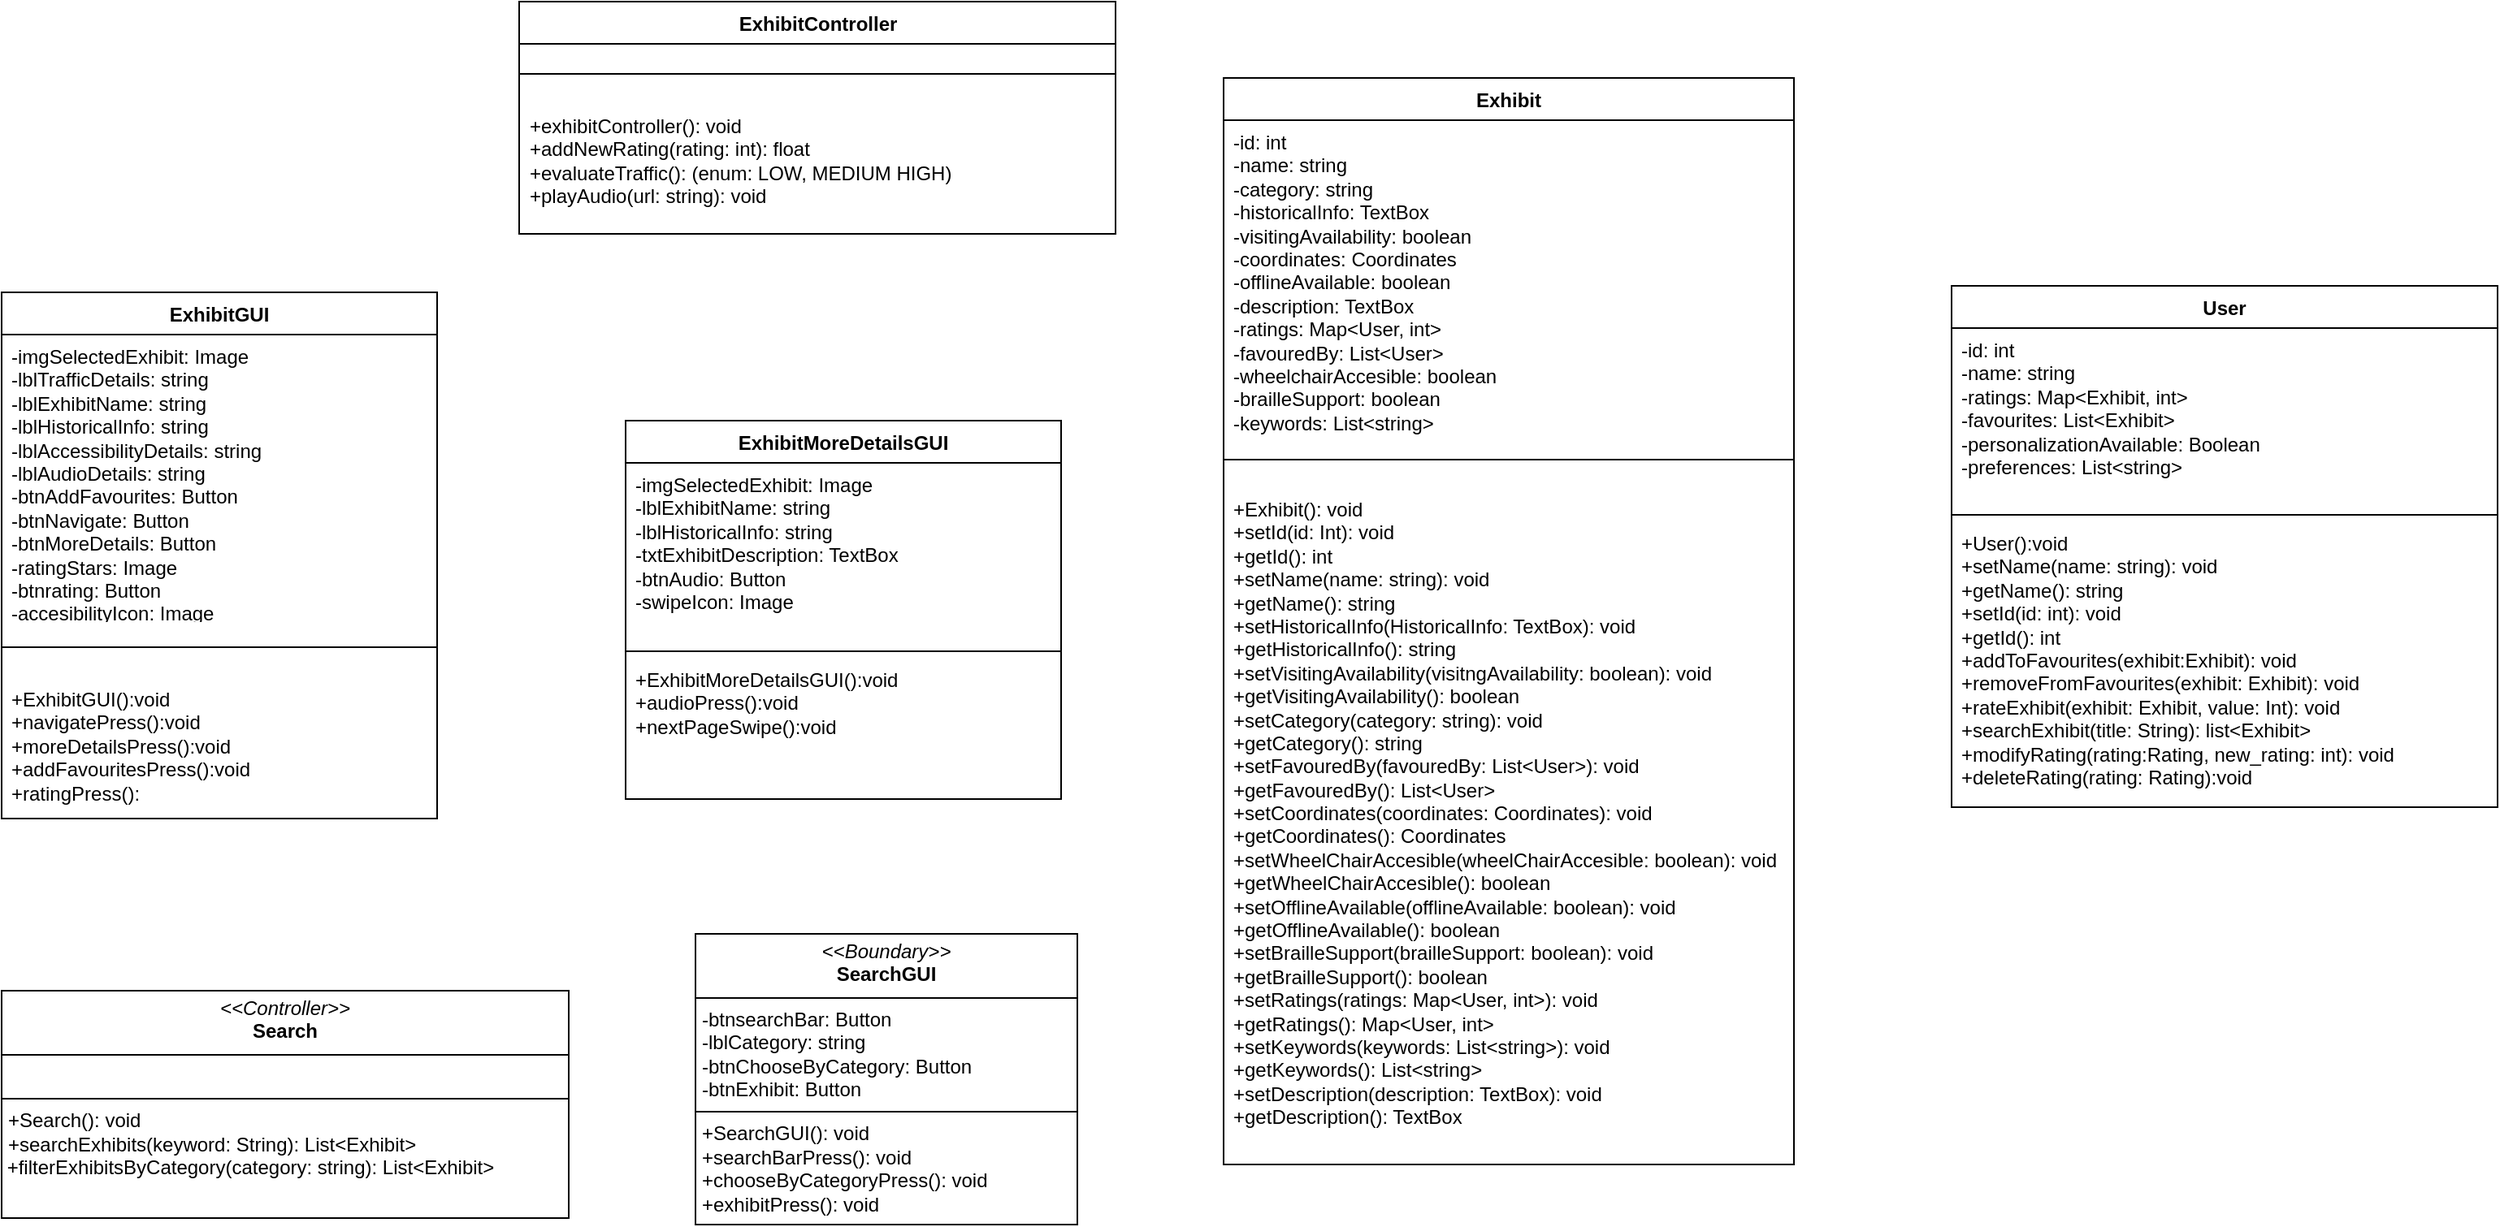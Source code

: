 <mxfile version="26.2.14">
  <diagram name="Page-1" id="QIEHQ9P4s2FlTNxUHukT">
    <mxGraphModel dx="2081" dy="929" grid="0" gridSize="10" guides="1" tooltips="1" connect="1" arrows="1" fold="1" page="1" pageScale="1" pageWidth="827" pageHeight="1169" math="0" shadow="0">
      <root>
        <mxCell id="0" />
        <mxCell id="1" parent="0" />
        <mxCell id="FWAWrkWRwMSGX0GFrVUf-1" value="Exhibit" style="swimlane;fontStyle=1;align=center;verticalAlign=top;childLayout=stackLayout;horizontal=1;startSize=26;horizontalStack=0;resizeParent=1;resizeParentMax=0;resizeLast=0;collapsible=1;marginBottom=0;whiteSpace=wrap;html=1;" vertex="1" parent="1">
          <mxGeometry x="798" y="120" width="351" height="669" as="geometry" />
        </mxCell>
        <mxCell id="FWAWrkWRwMSGX0GFrVUf-2" value="-id: int&lt;br&gt;&lt;div&gt;-name: string&lt;/div&gt;&lt;div&gt;-category: string&lt;/div&gt;&lt;div&gt;-historicalInfo: TextBox&lt;/div&gt;&lt;div&gt;&lt;div&gt;-visitingAvailability: boolean&lt;/div&gt;&lt;div&gt;-coordinates: Coordinates&lt;/div&gt;&lt;div&gt;-offlineAvailable: boolean&lt;/div&gt;&lt;div&gt;-description: TextBox&lt;/div&gt;&lt;/div&gt;&lt;div&gt;&lt;span style=&quot;background-color: transparent; color: light-dark(rgb(0, 0, 0), rgb(255, 255, 255));&quot;&gt;-ratings: Map&amp;lt;User, int&amp;gt;&lt;/span&gt;&lt;/div&gt;&lt;div&gt;-favouredBy: List&amp;lt;User&amp;gt;&lt;/div&gt;&lt;div&gt;-wheelchairAccesible: boolean&lt;/div&gt;&lt;div&gt;-brailleSupport: boolean&lt;/div&gt;&lt;div&gt;-keywords: List&amp;lt;string&amp;gt;&lt;/div&gt;&lt;div&gt;&lt;br&gt;&lt;/div&gt;&lt;div&gt;&lt;br&gt;&lt;/div&gt;" style="text;strokeColor=none;fillColor=none;align=left;verticalAlign=top;spacingLeft=4;spacingRight=4;overflow=hidden;rotatable=0;points=[[0,0.5],[1,0.5]];portConstraint=eastwest;whiteSpace=wrap;html=1;" vertex="1" parent="FWAWrkWRwMSGX0GFrVUf-1">
          <mxGeometry y="26" width="351" height="192" as="geometry" />
        </mxCell>
        <mxCell id="FWAWrkWRwMSGX0GFrVUf-3" value="" style="line;strokeWidth=1;fillColor=none;align=left;verticalAlign=middle;spacingTop=-1;spacingLeft=3;spacingRight=3;rotatable=0;labelPosition=right;points=[];portConstraint=eastwest;strokeColor=inherit;" vertex="1" parent="FWAWrkWRwMSGX0GFrVUf-1">
          <mxGeometry y="218" width="351" height="34" as="geometry" />
        </mxCell>
        <mxCell id="FWAWrkWRwMSGX0GFrVUf-4" value="&lt;div&gt;+Exhibit(): void&lt;/div&gt;&lt;div&gt;+setId(id: Int): void&lt;/div&gt;&lt;div&gt;+getId(): int&lt;/div&gt;&lt;div&gt;+setName(name: string): void&lt;/div&gt;+getName(): string&lt;div&gt;&lt;div&gt;+setHistoricalInfo(HistoricalInfo: TextBox): void&lt;/div&gt;&lt;div&gt;+getHistoricalInfo(): string&lt;/div&gt;&lt;div&gt;+setVisitingAvailability(visitngAvailability: boolean): void&lt;/div&gt;&lt;div&gt;+getVisitingAvailability(): boolean&lt;/div&gt;&lt;/div&gt;&lt;div&gt;&lt;div&gt;+setCategory(category: string): void&lt;/div&gt;&lt;div&gt;+getCategory(): string&lt;/div&gt;&lt;div&gt;+setFavouredBy(favouredBy: List&amp;lt;User&amp;gt;): void&lt;/div&gt;&lt;div&gt;+getFavouredBy(): List&amp;lt;User&amp;gt;&lt;/div&gt;&lt;div&gt;+setCoordinates(coordinates: Coordinates): void&lt;/div&gt;&lt;div&gt;+getCoordinates(): Coordinates&lt;/div&gt;&lt;/div&gt;&lt;div&gt;+setWheelChairAccesible(w&lt;span style=&quot;background-color: transparent; color: light-dark(rgb(0, 0, 0), rgb(255, 255, 255));&quot;&gt;heelChairAccesible: boolean): void&lt;/span&gt;&lt;/div&gt;&lt;div&gt;&lt;span style=&quot;background-color: transparent; color: light-dark(rgb(0, 0, 0), rgb(255, 255, 255));&quot;&gt;+get&lt;/span&gt;&lt;span style=&quot;background-color: transparent; color: light-dark(rgb(0, 0, 0), rgb(255, 255, 255));&quot;&gt;WheelChairAccesible(): boolean&lt;/span&gt;&lt;/div&gt;&lt;div&gt;+setOfflineAvailable(o&lt;span style=&quot;background-color: transparent; color: light-dark(rgb(0, 0, 0), rgb(255, 255, 255));&quot;&gt;fflineAvailable: boolean): void&lt;/span&gt;&lt;/div&gt;&lt;div&gt;&lt;span style=&quot;background-color: transparent; color: light-dark(rgb(0, 0, 0), rgb(255, 255, 255));&quot;&gt;+getO&lt;/span&gt;&lt;span style=&quot;background-color: transparent; color: light-dark(rgb(0, 0, 0), rgb(255, 255, 255));&quot;&gt;fflineAvailable(): boolean&lt;/span&gt;&lt;/div&gt;&lt;div&gt;&lt;span style=&quot;background-color: transparent; color: light-dark(rgb(0, 0, 0), rgb(255, 255, 255));&quot;&gt;+setBrailleSupport(b&lt;/span&gt;&lt;span style=&quot;background-color: transparent; color: light-dark(rgb(0, 0, 0), rgb(255, 255, 255));&quot;&gt;railleSupport: boolean): void&lt;/span&gt;&lt;/div&gt;&lt;div&gt;&lt;span style=&quot;background-color: transparent; color: light-dark(rgb(0, 0, 0), rgb(255, 255, 255));&quot;&gt;+getB&lt;/span&gt;&lt;span style=&quot;background-color: transparent; color: light-dark(rgb(0, 0, 0), rgb(255, 255, 255));&quot;&gt;railleSupport(): boolean&lt;/span&gt;&lt;/div&gt;&lt;div&gt;&lt;span style=&quot;background-color: transparent; color: light-dark(rgb(0, 0, 0), rgb(255, 255, 255));&quot;&gt;+setRatings(ratings: Map&amp;lt;User, int&amp;gt;): void&lt;/span&gt;&lt;/div&gt;&lt;div&gt;&lt;span style=&quot;background-color: transparent; color: light-dark(rgb(0, 0, 0), rgb(255, 255, 255));&quot;&gt;+getRatings():&amp;nbsp;&lt;/span&gt;&lt;span style=&quot;background-color: transparent; color: light-dark(rgb(0, 0, 0), rgb(255, 255, 255));&quot;&gt;Map&amp;lt;User, int&amp;gt;&lt;/span&gt;&lt;/div&gt;&lt;div&gt;&lt;span style=&quot;background-color: transparent; color: light-dark(rgb(0, 0, 0), rgb(255, 255, 255));&quot;&gt;+setKeywords(keywords: List&amp;lt;string&amp;gt;): void&lt;/span&gt;&lt;/div&gt;&lt;div&gt;&lt;span style=&quot;background-color: transparent; color: light-dark(rgb(0, 0, 0), rgb(255, 255, 255));&quot;&gt;+getKeywords():&amp;nbsp;&lt;/span&gt;&lt;span style=&quot;background-color: transparent; color: light-dark(rgb(0, 0, 0), rgb(255, 255, 255));&quot;&gt;List&amp;lt;string&amp;gt;&lt;/span&gt;&lt;/div&gt;&lt;div&gt;&lt;span style=&quot;background-color: transparent; color: light-dark(rgb(0, 0, 0), rgb(255, 255, 255));&quot;&gt;+setDescription(description: TextBox): void&lt;/span&gt;&lt;/div&gt;&lt;div&gt;&lt;span style=&quot;background-color: transparent; color: light-dark(rgb(0, 0, 0), rgb(255, 255, 255));&quot;&gt;+getDescription(): TextBox&lt;/span&gt;&lt;/div&gt;" style="text;strokeColor=none;fillColor=none;align=left;verticalAlign=top;spacingLeft=4;spacingRight=4;overflow=hidden;rotatable=0;points=[[0,0.5],[1,0.5]];portConstraint=eastwest;whiteSpace=wrap;html=1;" vertex="1" parent="FWAWrkWRwMSGX0GFrVUf-1">
          <mxGeometry y="252" width="351" height="417" as="geometry" />
        </mxCell>
        <mxCell id="FWAWrkWRwMSGX0GFrVUf-5" value="ExhibitGUI" style="swimlane;fontStyle=1;align=center;verticalAlign=top;childLayout=stackLayout;horizontal=1;startSize=26;horizontalStack=0;resizeParent=1;resizeParentMax=0;resizeLast=0;collapsible=1;marginBottom=0;whiteSpace=wrap;html=1;" vertex="1" parent="1">
          <mxGeometry x="46" y="252" width="268" height="324" as="geometry" />
        </mxCell>
        <mxCell id="FWAWrkWRwMSGX0GFrVUf-6" value="-imgSelectedExhibit: Image&lt;div&gt;-lblTrafficDetails: string&lt;/div&gt;&lt;div&gt;-lblExhibitName: string&lt;/div&gt;&lt;div&gt;-lblHistoricalInfo: string&lt;/div&gt;&lt;div&gt;-lblAccessibilityDetails: string&lt;/div&gt;&lt;div&gt;-lblAudioDetails: string&lt;br&gt;&lt;div&gt;-btnAddFavourites: Button&lt;/div&gt;&lt;div&gt;-btnNavigate: Button&lt;/div&gt;&lt;div&gt;-btnMoreDetails: Button&lt;/div&gt;&lt;/div&gt;&lt;div&gt;-ratingStars: Image&lt;/div&gt;&lt;div&gt;-btnrating: Button&lt;/div&gt;&lt;div&gt;-accesibilityIcon: Image&lt;/div&gt;&lt;div&gt;-audioIcon: Image&lt;/div&gt;&lt;div&gt;-trafficIcon: Image&lt;/div&gt;" style="text;strokeColor=none;fillColor=none;align=left;verticalAlign=top;spacingLeft=4;spacingRight=4;overflow=hidden;rotatable=0;points=[[0,0.5],[1,0.5]];portConstraint=eastwest;whiteSpace=wrap;html=1;" vertex="1" parent="FWAWrkWRwMSGX0GFrVUf-5">
          <mxGeometry y="26" width="268" height="174" as="geometry" />
        </mxCell>
        <mxCell id="FWAWrkWRwMSGX0GFrVUf-7" value="" style="line;strokeWidth=1;fillColor=none;align=left;verticalAlign=middle;spacingTop=-1;spacingLeft=3;spacingRight=3;rotatable=0;labelPosition=right;points=[];portConstraint=eastwest;strokeColor=inherit;" vertex="1" parent="FWAWrkWRwMSGX0GFrVUf-5">
          <mxGeometry y="200" width="268" height="37" as="geometry" />
        </mxCell>
        <mxCell id="FWAWrkWRwMSGX0GFrVUf-8" value="+ExhibitGUI():void&lt;div&gt;+navigatePress():void&lt;/div&gt;&lt;div&gt;+moreDetailsPress():void&lt;/div&gt;&lt;div&gt;+addFavouritesPress():void&lt;/div&gt;&lt;div&gt;+ratingPress():&lt;/div&gt;" style="text;strokeColor=none;fillColor=none;align=left;verticalAlign=top;spacingLeft=4;spacingRight=4;overflow=hidden;rotatable=0;points=[[0,0.5],[1,0.5]];portConstraint=eastwest;whiteSpace=wrap;html=1;" vertex="1" parent="FWAWrkWRwMSGX0GFrVUf-5">
          <mxGeometry y="237" width="268" height="87" as="geometry" />
        </mxCell>
        <mxCell id="FWAWrkWRwMSGX0GFrVUf-9" value="ExhibitMoreDetailsGUI" style="swimlane;fontStyle=1;align=center;verticalAlign=top;childLayout=stackLayout;horizontal=1;startSize=26;horizontalStack=0;resizeParent=1;resizeParentMax=0;resizeLast=0;collapsible=1;marginBottom=0;whiteSpace=wrap;html=1;" vertex="1" parent="1">
          <mxGeometry x="430" y="331" width="268" height="233" as="geometry" />
        </mxCell>
        <mxCell id="FWAWrkWRwMSGX0GFrVUf-10" value="-imgSelectedExhibit: Image&lt;div&gt;-lblExhibitName: string&lt;/div&gt;&lt;div&gt;-lblHistoricalInfo: string&lt;/div&gt;&lt;div&gt;-txtExhibitDescription: TextBox&lt;/div&gt;&lt;div&gt;-btnAudio: Button&lt;/div&gt;&lt;div&gt;-swipeIcon: Image&lt;/div&gt;" style="text;strokeColor=none;fillColor=none;align=left;verticalAlign=top;spacingLeft=4;spacingRight=4;overflow=hidden;rotatable=0;points=[[0,0.5],[1,0.5]];portConstraint=eastwest;whiteSpace=wrap;html=1;" vertex="1" parent="FWAWrkWRwMSGX0GFrVUf-9">
          <mxGeometry y="26" width="268" height="112" as="geometry" />
        </mxCell>
        <mxCell id="FWAWrkWRwMSGX0GFrVUf-11" value="" style="line;strokeWidth=1;fillColor=none;align=left;verticalAlign=middle;spacingTop=-1;spacingLeft=3;spacingRight=3;rotatable=0;labelPosition=right;points=[];portConstraint=eastwest;strokeColor=inherit;" vertex="1" parent="FWAWrkWRwMSGX0GFrVUf-9">
          <mxGeometry y="138" width="268" height="8" as="geometry" />
        </mxCell>
        <mxCell id="FWAWrkWRwMSGX0GFrVUf-12" value="+ExhibitMoreDetailsGUI():void&lt;div&gt;+audioPress():void&lt;/div&gt;&lt;div&gt;+nextPageSwipe():void&lt;/div&gt;" style="text;strokeColor=none;fillColor=none;align=left;verticalAlign=top;spacingLeft=4;spacingRight=4;overflow=hidden;rotatable=0;points=[[0,0.5],[1,0.5]];portConstraint=eastwest;whiteSpace=wrap;html=1;" vertex="1" parent="FWAWrkWRwMSGX0GFrVUf-9">
          <mxGeometry y="146" width="268" height="87" as="geometry" />
        </mxCell>
        <mxCell id="FWAWrkWRwMSGX0GFrVUf-13" value="User" style="swimlane;fontStyle=1;align=center;verticalAlign=top;childLayout=stackLayout;horizontal=1;startSize=26;horizontalStack=0;resizeParent=1;resizeParentMax=0;resizeLast=0;collapsible=1;marginBottom=0;whiteSpace=wrap;html=1;" vertex="1" parent="1">
          <mxGeometry x="1246" y="248" width="336" height="321" as="geometry" />
        </mxCell>
        <mxCell id="FWAWrkWRwMSGX0GFrVUf-14" value="&lt;div&gt;-id: int&lt;/div&gt;-name: string&lt;div&gt;-ratings: Map&amp;lt;Exhibit, int&amp;gt;&lt;/div&gt;&lt;div&gt;-favourites: List&amp;lt;Exhibit&amp;gt;&lt;/div&gt;&lt;div&gt;-personalizationAvailable: Boolean&lt;/div&gt;&lt;div&gt;-preferences: List&amp;lt;string&amp;gt;&lt;/div&gt;&lt;div&gt;&lt;br&gt;&lt;/div&gt;&lt;div&gt;&lt;br&gt;&lt;/div&gt;" style="text;strokeColor=none;fillColor=none;align=left;verticalAlign=top;spacingLeft=4;spacingRight=4;overflow=hidden;rotatable=0;points=[[0,0.5],[1,0.5]];portConstraint=eastwest;whiteSpace=wrap;html=1;" vertex="1" parent="FWAWrkWRwMSGX0GFrVUf-13">
          <mxGeometry y="26" width="336" height="111" as="geometry" />
        </mxCell>
        <mxCell id="FWAWrkWRwMSGX0GFrVUf-15" value="" style="line;strokeWidth=1;fillColor=none;align=left;verticalAlign=middle;spacingTop=-1;spacingLeft=3;spacingRight=3;rotatable=0;labelPosition=right;points=[];portConstraint=eastwest;strokeColor=inherit;" vertex="1" parent="FWAWrkWRwMSGX0GFrVUf-13">
          <mxGeometry y="137" width="336" height="8" as="geometry" />
        </mxCell>
        <mxCell id="FWAWrkWRwMSGX0GFrVUf-16" value="&lt;div&gt;&lt;div&gt;+User():void&lt;/div&gt;&lt;div&gt;+setName(name: string): void&lt;/div&gt;&lt;div&gt;+getName(): string&lt;/div&gt;&lt;/div&gt;&lt;div&gt;+setId(id: int): void&lt;/div&gt;&lt;div&gt;+getId(): int&lt;/div&gt;+addToFavourites(exhibit:Exhibit): void&lt;div&gt;+removeFromFavourites(exhibit: Exhibit): void&lt;/div&gt;&lt;div&gt;+rateExhibit(exhibit: Exhibit, value: Int): void&lt;/div&gt;&lt;div&gt;+searchExhibit(title: String): list&amp;lt;Exhibit&amp;gt;&lt;/div&gt;&lt;div&gt;+modifyRating(rating:Rating, new_rating: int): void&lt;/div&gt;&lt;div&gt;+deleteRating(rating: Rating):void&lt;/div&gt;&lt;div&gt;&lt;br&gt;&lt;/div&gt;&lt;div&gt;&lt;br&gt;&lt;/div&gt;" style="text;strokeColor=none;fillColor=none;align=left;verticalAlign=top;spacingLeft=4;spacingRight=4;overflow=hidden;rotatable=0;points=[[0,0.5],[1,0.5]];portConstraint=eastwest;whiteSpace=wrap;html=1;" vertex="1" parent="FWAWrkWRwMSGX0GFrVUf-13">
          <mxGeometry y="145" width="336" height="176" as="geometry" />
        </mxCell>
        <mxCell id="FWAWrkWRwMSGX0GFrVUf-17" value="ExhibitController" style="swimlane;fontStyle=1;align=center;verticalAlign=top;childLayout=stackLayout;horizontal=1;startSize=26;horizontalStack=0;resizeParent=1;resizeParentMax=0;resizeLast=0;collapsible=1;marginBottom=0;whiteSpace=wrap;html=1;" vertex="1" parent="1">
          <mxGeometry x="364.5" y="73" width="367" height="143" as="geometry" />
        </mxCell>
        <mxCell id="FWAWrkWRwMSGX0GFrVUf-19" value="" style="line;strokeWidth=1;fillColor=none;align=left;verticalAlign=middle;spacingTop=-1;spacingLeft=3;spacingRight=3;rotatable=0;labelPosition=right;points=[];portConstraint=eastwest;strokeColor=inherit;" vertex="1" parent="FWAWrkWRwMSGX0GFrVUf-17">
          <mxGeometry y="26" width="367" height="37" as="geometry" />
        </mxCell>
        <mxCell id="FWAWrkWRwMSGX0GFrVUf-20" value="+exhibitController(): void&lt;br&gt;&lt;div&gt;+addNewRating(rating: int): float&lt;/div&gt;&lt;div&gt;+evaluateTraffic(): (enum: LOW, MEDIUM HIGH)&lt;/div&gt;&lt;div&gt;+playAudio(url: string): void&lt;/div&gt;&lt;div&gt;&lt;br&gt;&lt;/div&gt;&lt;div&gt;&lt;br&gt;&lt;/div&gt;" style="text;strokeColor=none;fillColor=none;align=left;verticalAlign=top;spacingLeft=4;spacingRight=4;overflow=hidden;rotatable=0;points=[[0,0.5],[1,0.5]];portConstraint=eastwest;whiteSpace=wrap;html=1;" vertex="1" parent="FWAWrkWRwMSGX0GFrVUf-17">
          <mxGeometry y="63" width="367" height="80" as="geometry" />
        </mxCell>
        <mxCell id="FWAWrkWRwMSGX0GFrVUf-23" value="&lt;p style=&quot;margin:0px;margin-top:4px;text-align:center;&quot;&gt;&lt;i&gt;&amp;lt;&amp;lt;Controller&amp;gt;&amp;gt;&lt;/i&gt;&lt;br&gt;&lt;b&gt;Search&lt;/b&gt;&lt;/p&gt;&lt;hr size=&quot;1&quot; style=&quot;border-style:solid;&quot;&gt;&lt;p style=&quot;margin:0px;margin-left:4px;&quot;&gt;&lt;br&gt;&lt;/p&gt;&lt;hr size=&quot;1&quot; style=&quot;border-style:solid;&quot;&gt;&lt;p style=&quot;margin:0px;margin-left:4px;&quot;&gt;+Search(): void&lt;/p&gt;&lt;p style=&quot;margin:0px;margin-left:4px;&quot;&gt;+searchExhibits(keyword: String): List&amp;lt;Exhibit&amp;gt;&lt;/p&gt;&lt;div&gt;&amp;nbsp;+filterExhibitsByCategory(category: string): List&amp;lt;Exhibit&amp;gt;&lt;/div&gt;" style="verticalAlign=top;align=left;overflow=fill;html=1;whiteSpace=wrap;" vertex="1" parent="1">
          <mxGeometry x="46" y="682" width="349" height="140" as="geometry" />
        </mxCell>
        <mxCell id="FWAWrkWRwMSGX0GFrVUf-24" value="&lt;p style=&quot;margin:0px;margin-top:4px;text-align:center;&quot;&gt;&lt;i&gt;&amp;lt;&amp;lt;Boundary&amp;gt;&amp;gt;&lt;/i&gt;&lt;br&gt;&lt;b&gt;SearchGUI&lt;/b&gt;&lt;/p&gt;&lt;hr size=&quot;1&quot; style=&quot;border-style:solid;&quot;&gt;&lt;p style=&quot;margin:0px;margin-left:4px;&quot;&gt;-btnsearchBar: Button&lt;/p&gt;&lt;p style=&quot;margin:0px;margin-left:4px;&quot;&gt;-lblCategory: string&lt;/p&gt;&lt;p style=&quot;margin:0px;margin-left:4px;&quot;&gt;-btnChooseByCategory: Button&lt;/p&gt;&lt;p style=&quot;margin:0px;margin-left:4px;&quot;&gt;-btnExhibit: Button&lt;/p&gt;&lt;hr size=&quot;1&quot; style=&quot;border-style:solid;&quot;&gt;&lt;p style=&quot;margin:0px;margin-left:4px;&quot;&gt;+SearchGUI(): void&lt;/p&gt;&lt;p style=&quot;margin:0px;margin-left:4px;&quot;&gt;+searchBarPress(): void&lt;br&gt;&lt;/p&gt;&lt;p style=&quot;margin:0px;margin-left:4px;&quot;&gt;+chooseByCategoryPress(): void&lt;/p&gt;&lt;p style=&quot;margin:0px;margin-left:4px;&quot;&gt;+exhibitPress(): void&lt;/p&gt;" style="verticalAlign=top;align=left;overflow=fill;html=1;whiteSpace=wrap;" vertex="1" parent="1">
          <mxGeometry x="473" y="647" width="235" height="179" as="geometry" />
        </mxCell>
      </root>
    </mxGraphModel>
  </diagram>
</mxfile>

